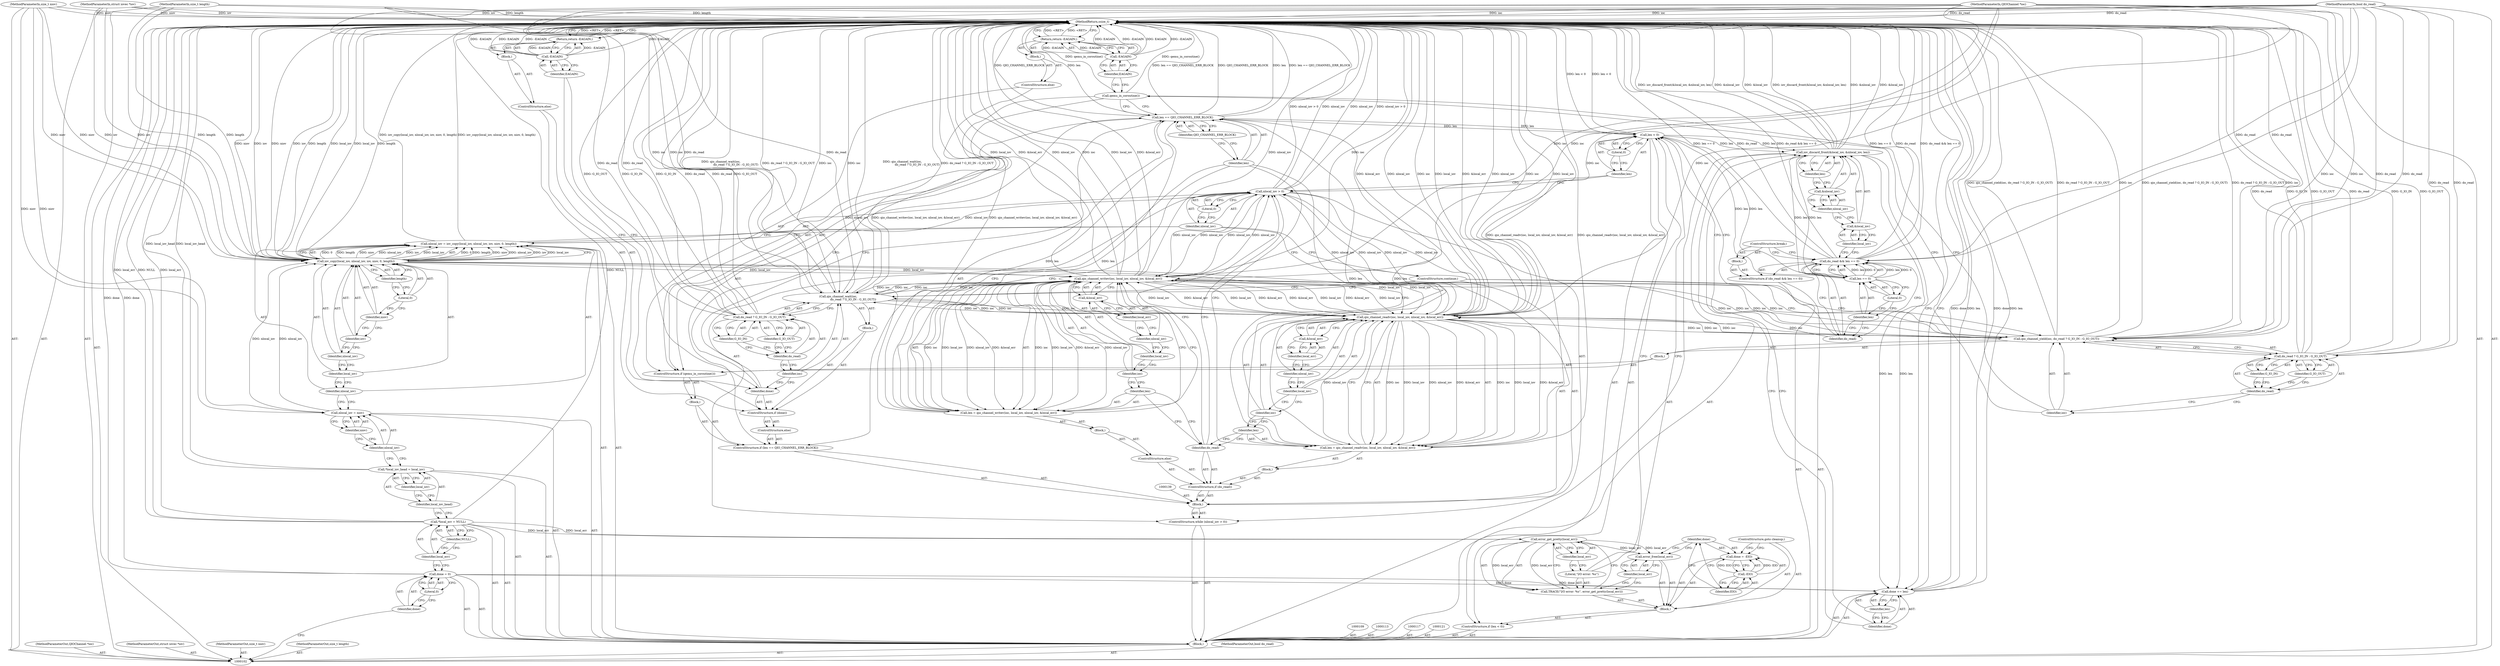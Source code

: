 digraph "0_qemu_ff82911cd3f69f028f2537825c9720ff78bc3f19_1" {
"1000229" [label="(MethodReturn,ssize_t)"];
"1000103" [label="(MethodParameterIn,QIOChannel *ioc)"];
"1000341" [label="(MethodParameterOut,QIOChannel *ioc)"];
"1000118" [label="(Call,*local_iov_head = local_iov)"];
"1000119" [label="(Identifier,local_iov_head)"];
"1000120" [label="(Identifier,local_iov)"];
"1000122" [label="(Call,nlocal_iov = niov)"];
"1000123" [label="(Identifier,nlocal_iov)"];
"1000124" [label="(Identifier,niov)"];
"1000127" [label="(Call,iov_copy(local_iov, nlocal_iov, iov, niov, 0, length))"];
"1000128" [label="(Identifier,local_iov)"];
"1000129" [label="(Identifier,nlocal_iov)"];
"1000125" [label="(Call,nlocal_iov = iov_copy(local_iov, nlocal_iov, iov, niov, 0, length))"];
"1000126" [label="(Identifier,nlocal_iov)"];
"1000130" [label="(Identifier,iov)"];
"1000131" [label="(Identifier,niov)"];
"1000132" [label="(Literal,0)"];
"1000133" [label="(Identifier,length)"];
"1000135" [label="(Call,nlocal_iov > 0)"];
"1000136" [label="(Identifier,nlocal_iov)"];
"1000137" [label="(Literal,0)"];
"1000134" [label="(ControlStructure,while (nlocal_iov > 0))"];
"1000138" [label="(Block,)"];
"1000141" [label="(Identifier,do_read)"];
"1000142" [label="(Block,)"];
"1000140" [label="(ControlStructure,if (do_read))"];
"1000143" [label="(Call,len = qio_channel_readv(ioc, local_iov, nlocal_iov, &local_err))"];
"1000144" [label="(Identifier,len)"];
"1000145" [label="(Call,qio_channel_readv(ioc, local_iov, nlocal_iov, &local_err))"];
"1000146" [label="(Identifier,ioc)"];
"1000147" [label="(Identifier,local_iov)"];
"1000148" [label="(Identifier,nlocal_iov)"];
"1000149" [label="(Call,&local_err)"];
"1000150" [label="(Identifier,local_err)"];
"1000151" [label="(ControlStructure,else)"];
"1000152" [label="(Block,)"];
"1000104" [label="(MethodParameterIn,struct iovec *iov)"];
"1000342" [label="(MethodParameterOut,struct iovec *iov)"];
"1000153" [label="(Call,len = qio_channel_writev(ioc, local_iov, nlocal_iov, &local_err))"];
"1000154" [label="(Identifier,len)"];
"1000155" [label="(Call,qio_channel_writev(ioc, local_iov, nlocal_iov, &local_err))"];
"1000156" [label="(Identifier,ioc)"];
"1000157" [label="(Identifier,local_iov)"];
"1000158" [label="(Identifier,nlocal_iov)"];
"1000159" [label="(Call,&local_err)"];
"1000160" [label="(Identifier,local_err)"];
"1000162" [label="(Call,len == QIO_CHANNEL_ERR_BLOCK)"];
"1000163" [label="(Identifier,len)"];
"1000164" [label="(Identifier,QIO_CHANNEL_ERR_BLOCK)"];
"1000165" [label="(Block,)"];
"1000161" [label="(ControlStructure,if (len == QIO_CHANNEL_ERR_BLOCK))"];
"1000166" [label="(ControlStructure,if (qemu_in_coroutine()))"];
"1000167" [label="(Call,qemu_in_coroutine())"];
"1000168" [label="(Block,)"];
"1000169" [label="(Call,qio_channel_yield(ioc, do_read ? G_IO_IN : G_IO_OUT))"];
"1000170" [label="(Identifier,ioc)"];
"1000171" [label="(Call,do_read ? G_IO_IN : G_IO_OUT)"];
"1000172" [label="(Identifier,do_read)"];
"1000173" [label="(Identifier,G_IO_IN)"];
"1000174" [label="(Identifier,G_IO_OUT)"];
"1000175" [label="(ControlStructure,else)"];
"1000176" [label="(Block,)"];
"1000177" [label="(Return,return -EAGAIN;)"];
"1000178" [label="(Call,-EAGAIN)"];
"1000179" [label="(Identifier,EAGAIN)"];
"1000180" [label="(ControlStructure,else)"];
"1000181" [label="(ControlStructure,if (done))"];
"1000182" [label="(Identifier,done)"];
"1000183" [label="(Block,)"];
"1000105" [label="(MethodParameterIn,size_t niov)"];
"1000343" [label="(MethodParameterOut,size_t niov)"];
"1000184" [label="(Call,qio_channel_wait(ioc,\n                                 do_read ? G_IO_IN : G_IO_OUT))"];
"1000185" [label="(Identifier,ioc)"];
"1000186" [label="(Call,do_read ? G_IO_IN : G_IO_OUT)"];
"1000187" [label="(Identifier,do_read)"];
"1000188" [label="(Identifier,G_IO_IN)"];
"1000189" [label="(Identifier,G_IO_OUT)"];
"1000190" [label="(ControlStructure,else)"];
"1000191" [label="(Block,)"];
"1000192" [label="(Return,return -EAGAIN;)"];
"1000193" [label="(Call,-EAGAIN)"];
"1000194" [label="(Identifier,EAGAIN)"];
"1000195" [label="(ControlStructure,continue;)"];
"1000197" [label="(Call,len < 0)"];
"1000198" [label="(Identifier,len)"];
"1000199" [label="(Literal,0)"];
"1000200" [label="(Block,)"];
"1000196" [label="(ControlStructure,if (len < 0))"];
"1000201" [label="(Call,TRACE(\"I/O error: %s\", error_get_pretty(local_err)))"];
"1000202" [label="(Literal,\"I/O error: %s\")"];
"1000203" [label="(Call,error_get_pretty(local_err))"];
"1000204" [label="(Identifier,local_err)"];
"1000205" [label="(Call,error_free(local_err))"];
"1000206" [label="(Identifier,local_err)"];
"1000106" [label="(MethodParameterIn,size_t length)"];
"1000344" [label="(MethodParameterOut,size_t length)"];
"1000207" [label="(Call,done = -EIO)"];
"1000208" [label="(Identifier,done)"];
"1000209" [label="(Call,-EIO)"];
"1000210" [label="(Identifier,EIO)"];
"1000211" [label="(ControlStructure,goto cleanup;)"];
"1000213" [label="(Call,do_read && len == 0)"];
"1000214" [label="(Identifier,do_read)"];
"1000215" [label="(Call,len == 0)"];
"1000216" [label="(Identifier,len)"];
"1000217" [label="(Literal,0)"];
"1000218" [label="(Block,)"];
"1000212" [label="(ControlStructure,if (do_read && len == 0))"];
"1000219" [label="(ControlStructure,break;)"];
"1000221" [label="(Call,&local_iov)"];
"1000222" [label="(Identifier,local_iov)"];
"1000223" [label="(Call,&nlocal_iov)"];
"1000224" [label="(Identifier,nlocal_iov)"];
"1000225" [label="(Identifier,len)"];
"1000220" [label="(Call,iov_discard_front(&local_iov, &nlocal_iov, len))"];
"1000107" [label="(MethodParameterIn,bool do_read)"];
"1000345" [label="(MethodParameterOut,bool do_read)"];
"1000228" [label="(Identifier,len)"];
"1000226" [label="(Call,done += len)"];
"1000227" [label="(Identifier,done)"];
"1000108" [label="(Block,)"];
"1000110" [label="(Call,done = 0)"];
"1000111" [label="(Identifier,done)"];
"1000112" [label="(Literal,0)"];
"1000114" [label="(Call,*local_err = NULL)"];
"1000115" [label="(Identifier,local_err)"];
"1000116" [label="(Identifier,NULL)"];
"1000229" -> "1000102"  [label="AST: "];
"1000229" -> "1000177"  [label="CFG: "];
"1000229" -> "1000192"  [label="CFG: "];
"1000229" -> "1000226"  [label="CFG: "];
"1000220" -> "1000229"  [label="DDG: &nlocal_iov"];
"1000220" -> "1000229"  [label="DDG: &local_iov"];
"1000220" -> "1000229"  [label="DDG: iov_discard_front(&local_iov, &nlocal_iov, len)"];
"1000184" -> "1000229"  [label="DDG: ioc"];
"1000184" -> "1000229"  [label="DDG: qio_channel_wait(ioc,\n                                 do_read ? G_IO_IN : G_IO_OUT)"];
"1000184" -> "1000229"  [label="DDG: do_read ? G_IO_IN : G_IO_OUT"];
"1000107" -> "1000229"  [label="DDG: do_read"];
"1000169" -> "1000229"  [label="DDG: qio_channel_yield(ioc, do_read ? G_IO_IN : G_IO_OUT)"];
"1000169" -> "1000229"  [label="DDG: do_read ? G_IO_IN : G_IO_OUT"];
"1000169" -> "1000229"  [label="DDG: ioc"];
"1000155" -> "1000229"  [label="DDG: local_iov"];
"1000155" -> "1000229"  [label="DDG: &local_err"];
"1000155" -> "1000229"  [label="DDG: nlocal_iov"];
"1000155" -> "1000229"  [label="DDG: ioc"];
"1000114" -> "1000229"  [label="DDG: local_err"];
"1000114" -> "1000229"  [label="DDG: NULL"];
"1000127" -> "1000229"  [label="DDG: length"];
"1000127" -> "1000229"  [label="DDG: niov"];
"1000127" -> "1000229"  [label="DDG: iov"];
"1000127" -> "1000229"  [label="DDG: local_iov"];
"1000197" -> "1000229"  [label="DDG: len < 0"];
"1000118" -> "1000229"  [label="DDG: local_iov_head"];
"1000186" -> "1000229"  [label="DDG: G_IO_IN"];
"1000186" -> "1000229"  [label="DDG: do_read"];
"1000186" -> "1000229"  [label="DDG: G_IO_OUT"];
"1000178" -> "1000229"  [label="DDG: -EAGAIN"];
"1000178" -> "1000229"  [label="DDG: EAGAIN"];
"1000162" -> "1000229"  [label="DDG: QIO_CHANNEL_ERR_BLOCK"];
"1000162" -> "1000229"  [label="DDG: len"];
"1000162" -> "1000229"  [label="DDG: len == QIO_CHANNEL_ERR_BLOCK"];
"1000171" -> "1000229"  [label="DDG: do_read"];
"1000171" -> "1000229"  [label="DDG: G_IO_IN"];
"1000171" -> "1000229"  [label="DDG: G_IO_OUT"];
"1000193" -> "1000229"  [label="DDG: EAGAIN"];
"1000193" -> "1000229"  [label="DDG: -EAGAIN"];
"1000226" -> "1000229"  [label="DDG: done"];
"1000226" -> "1000229"  [label="DDG: len"];
"1000104" -> "1000229"  [label="DDG: iov"];
"1000105" -> "1000229"  [label="DDG: niov"];
"1000213" -> "1000229"  [label="DDG: do_read"];
"1000213" -> "1000229"  [label="DDG: do_read && len == 0"];
"1000213" -> "1000229"  [label="DDG: len == 0"];
"1000153" -> "1000229"  [label="DDG: qio_channel_writev(ioc, local_iov, nlocal_iov, &local_err)"];
"1000167" -> "1000229"  [label="DDG: qemu_in_coroutine()"];
"1000103" -> "1000229"  [label="DDG: ioc"];
"1000145" -> "1000229"  [label="DDG: &local_err"];
"1000145" -> "1000229"  [label="DDG: nlocal_iov"];
"1000145" -> "1000229"  [label="DDG: ioc"];
"1000145" -> "1000229"  [label="DDG: local_iov"];
"1000125" -> "1000229"  [label="DDG: iov_copy(local_iov, nlocal_iov, iov, niov, 0, length)"];
"1000135" -> "1000229"  [label="DDG: nlocal_iov > 0"];
"1000135" -> "1000229"  [label="DDG: nlocal_iov"];
"1000143" -> "1000229"  [label="DDG: qio_channel_readv(ioc, local_iov, nlocal_iov, &local_err)"];
"1000110" -> "1000229"  [label="DDG: done"];
"1000106" -> "1000229"  [label="DDG: length"];
"1000177" -> "1000229"  [label="DDG: <RET>"];
"1000192" -> "1000229"  [label="DDG: <RET>"];
"1000103" -> "1000102"  [label="AST: "];
"1000103" -> "1000229"  [label="DDG: ioc"];
"1000103" -> "1000145"  [label="DDG: ioc"];
"1000103" -> "1000155"  [label="DDG: ioc"];
"1000103" -> "1000169"  [label="DDG: ioc"];
"1000103" -> "1000184"  [label="DDG: ioc"];
"1000341" -> "1000102"  [label="AST: "];
"1000118" -> "1000108"  [label="AST: "];
"1000118" -> "1000120"  [label="CFG: "];
"1000119" -> "1000118"  [label="AST: "];
"1000120" -> "1000118"  [label="AST: "];
"1000123" -> "1000118"  [label="CFG: "];
"1000118" -> "1000229"  [label="DDG: local_iov_head"];
"1000119" -> "1000118"  [label="AST: "];
"1000119" -> "1000114"  [label="CFG: "];
"1000120" -> "1000119"  [label="CFG: "];
"1000120" -> "1000118"  [label="AST: "];
"1000120" -> "1000119"  [label="CFG: "];
"1000118" -> "1000120"  [label="CFG: "];
"1000122" -> "1000108"  [label="AST: "];
"1000122" -> "1000124"  [label="CFG: "];
"1000123" -> "1000122"  [label="AST: "];
"1000124" -> "1000122"  [label="AST: "];
"1000126" -> "1000122"  [label="CFG: "];
"1000105" -> "1000122"  [label="DDG: niov"];
"1000122" -> "1000127"  [label="DDG: nlocal_iov"];
"1000123" -> "1000122"  [label="AST: "];
"1000123" -> "1000118"  [label="CFG: "];
"1000124" -> "1000123"  [label="CFG: "];
"1000124" -> "1000122"  [label="AST: "];
"1000124" -> "1000123"  [label="CFG: "];
"1000122" -> "1000124"  [label="CFG: "];
"1000127" -> "1000125"  [label="AST: "];
"1000127" -> "1000133"  [label="CFG: "];
"1000128" -> "1000127"  [label="AST: "];
"1000129" -> "1000127"  [label="AST: "];
"1000130" -> "1000127"  [label="AST: "];
"1000131" -> "1000127"  [label="AST: "];
"1000132" -> "1000127"  [label="AST: "];
"1000133" -> "1000127"  [label="AST: "];
"1000125" -> "1000127"  [label="CFG: "];
"1000127" -> "1000229"  [label="DDG: length"];
"1000127" -> "1000229"  [label="DDG: niov"];
"1000127" -> "1000229"  [label="DDG: iov"];
"1000127" -> "1000229"  [label="DDG: local_iov"];
"1000127" -> "1000125"  [label="DDG: 0"];
"1000127" -> "1000125"  [label="DDG: length"];
"1000127" -> "1000125"  [label="DDG: niov"];
"1000127" -> "1000125"  [label="DDG: nlocal_iov"];
"1000127" -> "1000125"  [label="DDG: iov"];
"1000127" -> "1000125"  [label="DDG: local_iov"];
"1000122" -> "1000127"  [label="DDG: nlocal_iov"];
"1000104" -> "1000127"  [label="DDG: iov"];
"1000105" -> "1000127"  [label="DDG: niov"];
"1000106" -> "1000127"  [label="DDG: length"];
"1000127" -> "1000145"  [label="DDG: local_iov"];
"1000127" -> "1000155"  [label="DDG: local_iov"];
"1000128" -> "1000127"  [label="AST: "];
"1000128" -> "1000126"  [label="CFG: "];
"1000129" -> "1000128"  [label="CFG: "];
"1000129" -> "1000127"  [label="AST: "];
"1000129" -> "1000128"  [label="CFG: "];
"1000130" -> "1000129"  [label="CFG: "];
"1000125" -> "1000108"  [label="AST: "];
"1000125" -> "1000127"  [label="CFG: "];
"1000126" -> "1000125"  [label="AST: "];
"1000127" -> "1000125"  [label="AST: "];
"1000136" -> "1000125"  [label="CFG: "];
"1000125" -> "1000229"  [label="DDG: iov_copy(local_iov, nlocal_iov, iov, niov, 0, length)"];
"1000127" -> "1000125"  [label="DDG: 0"];
"1000127" -> "1000125"  [label="DDG: length"];
"1000127" -> "1000125"  [label="DDG: niov"];
"1000127" -> "1000125"  [label="DDG: nlocal_iov"];
"1000127" -> "1000125"  [label="DDG: iov"];
"1000127" -> "1000125"  [label="DDG: local_iov"];
"1000125" -> "1000135"  [label="DDG: nlocal_iov"];
"1000126" -> "1000125"  [label="AST: "];
"1000126" -> "1000122"  [label="CFG: "];
"1000128" -> "1000126"  [label="CFG: "];
"1000130" -> "1000127"  [label="AST: "];
"1000130" -> "1000129"  [label="CFG: "];
"1000131" -> "1000130"  [label="CFG: "];
"1000131" -> "1000127"  [label="AST: "];
"1000131" -> "1000130"  [label="CFG: "];
"1000132" -> "1000131"  [label="CFG: "];
"1000132" -> "1000127"  [label="AST: "];
"1000132" -> "1000131"  [label="CFG: "];
"1000133" -> "1000132"  [label="CFG: "];
"1000133" -> "1000127"  [label="AST: "];
"1000133" -> "1000132"  [label="CFG: "];
"1000127" -> "1000133"  [label="CFG: "];
"1000135" -> "1000134"  [label="AST: "];
"1000135" -> "1000137"  [label="CFG: "];
"1000136" -> "1000135"  [label="AST: "];
"1000137" -> "1000135"  [label="AST: "];
"1000141" -> "1000135"  [label="CFG: "];
"1000198" -> "1000135"  [label="CFG: "];
"1000135" -> "1000229"  [label="DDG: nlocal_iov > 0"];
"1000135" -> "1000229"  [label="DDG: nlocal_iov"];
"1000125" -> "1000135"  [label="DDG: nlocal_iov"];
"1000155" -> "1000135"  [label="DDG: nlocal_iov"];
"1000145" -> "1000135"  [label="DDG: nlocal_iov"];
"1000135" -> "1000145"  [label="DDG: nlocal_iov"];
"1000135" -> "1000155"  [label="DDG: nlocal_iov"];
"1000136" -> "1000135"  [label="AST: "];
"1000136" -> "1000195"  [label="CFG: "];
"1000136" -> "1000125"  [label="CFG: "];
"1000137" -> "1000136"  [label="CFG: "];
"1000137" -> "1000135"  [label="AST: "];
"1000137" -> "1000136"  [label="CFG: "];
"1000135" -> "1000137"  [label="CFG: "];
"1000134" -> "1000108"  [label="AST: "];
"1000135" -> "1000134"  [label="AST: "];
"1000138" -> "1000134"  [label="AST: "];
"1000138" -> "1000134"  [label="AST: "];
"1000139" -> "1000138"  [label="AST: "];
"1000140" -> "1000138"  [label="AST: "];
"1000161" -> "1000138"  [label="AST: "];
"1000195" -> "1000138"  [label="AST: "];
"1000141" -> "1000140"  [label="AST: "];
"1000141" -> "1000135"  [label="CFG: "];
"1000144" -> "1000141"  [label="CFG: "];
"1000154" -> "1000141"  [label="CFG: "];
"1000142" -> "1000140"  [label="AST: "];
"1000143" -> "1000142"  [label="AST: "];
"1000140" -> "1000138"  [label="AST: "];
"1000141" -> "1000140"  [label="AST: "];
"1000142" -> "1000140"  [label="AST: "];
"1000151" -> "1000140"  [label="AST: "];
"1000143" -> "1000142"  [label="AST: "];
"1000143" -> "1000145"  [label="CFG: "];
"1000144" -> "1000143"  [label="AST: "];
"1000145" -> "1000143"  [label="AST: "];
"1000163" -> "1000143"  [label="CFG: "];
"1000143" -> "1000229"  [label="DDG: qio_channel_readv(ioc, local_iov, nlocal_iov, &local_err)"];
"1000145" -> "1000143"  [label="DDG: ioc"];
"1000145" -> "1000143"  [label="DDG: local_iov"];
"1000145" -> "1000143"  [label="DDG: nlocal_iov"];
"1000145" -> "1000143"  [label="DDG: &local_err"];
"1000143" -> "1000162"  [label="DDG: len"];
"1000144" -> "1000143"  [label="AST: "];
"1000144" -> "1000141"  [label="CFG: "];
"1000146" -> "1000144"  [label="CFG: "];
"1000145" -> "1000143"  [label="AST: "];
"1000145" -> "1000149"  [label="CFG: "];
"1000146" -> "1000145"  [label="AST: "];
"1000147" -> "1000145"  [label="AST: "];
"1000148" -> "1000145"  [label="AST: "];
"1000149" -> "1000145"  [label="AST: "];
"1000143" -> "1000145"  [label="CFG: "];
"1000145" -> "1000229"  [label="DDG: &local_err"];
"1000145" -> "1000229"  [label="DDG: nlocal_iov"];
"1000145" -> "1000229"  [label="DDG: ioc"];
"1000145" -> "1000229"  [label="DDG: local_iov"];
"1000145" -> "1000135"  [label="DDG: nlocal_iov"];
"1000145" -> "1000143"  [label="DDG: ioc"];
"1000145" -> "1000143"  [label="DDG: local_iov"];
"1000145" -> "1000143"  [label="DDG: nlocal_iov"];
"1000145" -> "1000143"  [label="DDG: &local_err"];
"1000184" -> "1000145"  [label="DDG: ioc"];
"1000169" -> "1000145"  [label="DDG: ioc"];
"1000103" -> "1000145"  [label="DDG: ioc"];
"1000155" -> "1000145"  [label="DDG: local_iov"];
"1000155" -> "1000145"  [label="DDG: &local_err"];
"1000127" -> "1000145"  [label="DDG: local_iov"];
"1000135" -> "1000145"  [label="DDG: nlocal_iov"];
"1000145" -> "1000155"  [label="DDG: local_iov"];
"1000145" -> "1000155"  [label="DDG: &local_err"];
"1000145" -> "1000169"  [label="DDG: ioc"];
"1000145" -> "1000184"  [label="DDG: ioc"];
"1000146" -> "1000145"  [label="AST: "];
"1000146" -> "1000144"  [label="CFG: "];
"1000147" -> "1000146"  [label="CFG: "];
"1000147" -> "1000145"  [label="AST: "];
"1000147" -> "1000146"  [label="CFG: "];
"1000148" -> "1000147"  [label="CFG: "];
"1000148" -> "1000145"  [label="AST: "];
"1000148" -> "1000147"  [label="CFG: "];
"1000150" -> "1000148"  [label="CFG: "];
"1000149" -> "1000145"  [label="AST: "];
"1000149" -> "1000150"  [label="CFG: "];
"1000150" -> "1000149"  [label="AST: "];
"1000145" -> "1000149"  [label="CFG: "];
"1000150" -> "1000149"  [label="AST: "];
"1000150" -> "1000148"  [label="CFG: "];
"1000149" -> "1000150"  [label="CFG: "];
"1000151" -> "1000140"  [label="AST: "];
"1000152" -> "1000151"  [label="AST: "];
"1000152" -> "1000151"  [label="AST: "];
"1000153" -> "1000152"  [label="AST: "];
"1000104" -> "1000102"  [label="AST: "];
"1000104" -> "1000229"  [label="DDG: iov"];
"1000104" -> "1000127"  [label="DDG: iov"];
"1000342" -> "1000102"  [label="AST: "];
"1000153" -> "1000152"  [label="AST: "];
"1000153" -> "1000155"  [label="CFG: "];
"1000154" -> "1000153"  [label="AST: "];
"1000155" -> "1000153"  [label="AST: "];
"1000163" -> "1000153"  [label="CFG: "];
"1000153" -> "1000229"  [label="DDG: qio_channel_writev(ioc, local_iov, nlocal_iov, &local_err)"];
"1000155" -> "1000153"  [label="DDG: ioc"];
"1000155" -> "1000153"  [label="DDG: local_iov"];
"1000155" -> "1000153"  [label="DDG: nlocal_iov"];
"1000155" -> "1000153"  [label="DDG: &local_err"];
"1000153" -> "1000162"  [label="DDG: len"];
"1000154" -> "1000153"  [label="AST: "];
"1000154" -> "1000141"  [label="CFG: "];
"1000156" -> "1000154"  [label="CFG: "];
"1000155" -> "1000153"  [label="AST: "];
"1000155" -> "1000159"  [label="CFG: "];
"1000156" -> "1000155"  [label="AST: "];
"1000157" -> "1000155"  [label="AST: "];
"1000158" -> "1000155"  [label="AST: "];
"1000159" -> "1000155"  [label="AST: "];
"1000153" -> "1000155"  [label="CFG: "];
"1000155" -> "1000229"  [label="DDG: local_iov"];
"1000155" -> "1000229"  [label="DDG: &local_err"];
"1000155" -> "1000229"  [label="DDG: nlocal_iov"];
"1000155" -> "1000229"  [label="DDG: ioc"];
"1000155" -> "1000135"  [label="DDG: nlocal_iov"];
"1000155" -> "1000145"  [label="DDG: local_iov"];
"1000155" -> "1000145"  [label="DDG: &local_err"];
"1000155" -> "1000153"  [label="DDG: ioc"];
"1000155" -> "1000153"  [label="DDG: local_iov"];
"1000155" -> "1000153"  [label="DDG: nlocal_iov"];
"1000155" -> "1000153"  [label="DDG: &local_err"];
"1000184" -> "1000155"  [label="DDG: ioc"];
"1000169" -> "1000155"  [label="DDG: ioc"];
"1000103" -> "1000155"  [label="DDG: ioc"];
"1000127" -> "1000155"  [label="DDG: local_iov"];
"1000145" -> "1000155"  [label="DDG: local_iov"];
"1000145" -> "1000155"  [label="DDG: &local_err"];
"1000135" -> "1000155"  [label="DDG: nlocal_iov"];
"1000155" -> "1000169"  [label="DDG: ioc"];
"1000155" -> "1000184"  [label="DDG: ioc"];
"1000156" -> "1000155"  [label="AST: "];
"1000156" -> "1000154"  [label="CFG: "];
"1000157" -> "1000156"  [label="CFG: "];
"1000157" -> "1000155"  [label="AST: "];
"1000157" -> "1000156"  [label="CFG: "];
"1000158" -> "1000157"  [label="CFG: "];
"1000158" -> "1000155"  [label="AST: "];
"1000158" -> "1000157"  [label="CFG: "];
"1000160" -> "1000158"  [label="CFG: "];
"1000159" -> "1000155"  [label="AST: "];
"1000159" -> "1000160"  [label="CFG: "];
"1000160" -> "1000159"  [label="AST: "];
"1000155" -> "1000159"  [label="CFG: "];
"1000160" -> "1000159"  [label="AST: "];
"1000160" -> "1000158"  [label="CFG: "];
"1000159" -> "1000160"  [label="CFG: "];
"1000162" -> "1000161"  [label="AST: "];
"1000162" -> "1000164"  [label="CFG: "];
"1000163" -> "1000162"  [label="AST: "];
"1000164" -> "1000162"  [label="AST: "];
"1000167" -> "1000162"  [label="CFG: "];
"1000182" -> "1000162"  [label="CFG: "];
"1000162" -> "1000229"  [label="DDG: QIO_CHANNEL_ERR_BLOCK"];
"1000162" -> "1000229"  [label="DDG: len"];
"1000162" -> "1000229"  [label="DDG: len == QIO_CHANNEL_ERR_BLOCK"];
"1000143" -> "1000162"  [label="DDG: len"];
"1000153" -> "1000162"  [label="DDG: len"];
"1000162" -> "1000197"  [label="DDG: len"];
"1000163" -> "1000162"  [label="AST: "];
"1000163" -> "1000143"  [label="CFG: "];
"1000163" -> "1000153"  [label="CFG: "];
"1000164" -> "1000163"  [label="CFG: "];
"1000164" -> "1000162"  [label="AST: "];
"1000164" -> "1000163"  [label="CFG: "];
"1000162" -> "1000164"  [label="CFG: "];
"1000165" -> "1000161"  [label="AST: "];
"1000166" -> "1000165"  [label="AST: "];
"1000161" -> "1000138"  [label="AST: "];
"1000162" -> "1000161"  [label="AST: "];
"1000165" -> "1000161"  [label="AST: "];
"1000180" -> "1000161"  [label="AST: "];
"1000166" -> "1000165"  [label="AST: "];
"1000167" -> "1000166"  [label="AST: "];
"1000168" -> "1000166"  [label="AST: "];
"1000175" -> "1000166"  [label="AST: "];
"1000167" -> "1000166"  [label="AST: "];
"1000167" -> "1000162"  [label="CFG: "];
"1000170" -> "1000167"  [label="CFG: "];
"1000179" -> "1000167"  [label="CFG: "];
"1000167" -> "1000229"  [label="DDG: qemu_in_coroutine()"];
"1000168" -> "1000166"  [label="AST: "];
"1000169" -> "1000168"  [label="AST: "];
"1000169" -> "1000168"  [label="AST: "];
"1000169" -> "1000171"  [label="CFG: "];
"1000170" -> "1000169"  [label="AST: "];
"1000171" -> "1000169"  [label="AST: "];
"1000195" -> "1000169"  [label="CFG: "];
"1000169" -> "1000229"  [label="DDG: qio_channel_yield(ioc, do_read ? G_IO_IN : G_IO_OUT)"];
"1000169" -> "1000229"  [label="DDG: do_read ? G_IO_IN : G_IO_OUT"];
"1000169" -> "1000229"  [label="DDG: ioc"];
"1000169" -> "1000145"  [label="DDG: ioc"];
"1000169" -> "1000155"  [label="DDG: ioc"];
"1000155" -> "1000169"  [label="DDG: ioc"];
"1000145" -> "1000169"  [label="DDG: ioc"];
"1000103" -> "1000169"  [label="DDG: ioc"];
"1000107" -> "1000169"  [label="DDG: do_read"];
"1000170" -> "1000169"  [label="AST: "];
"1000170" -> "1000167"  [label="CFG: "];
"1000172" -> "1000170"  [label="CFG: "];
"1000171" -> "1000169"  [label="AST: "];
"1000171" -> "1000173"  [label="CFG: "];
"1000171" -> "1000174"  [label="CFG: "];
"1000172" -> "1000171"  [label="AST: "];
"1000173" -> "1000171"  [label="AST: "];
"1000174" -> "1000171"  [label="AST: "];
"1000169" -> "1000171"  [label="CFG: "];
"1000171" -> "1000229"  [label="DDG: do_read"];
"1000171" -> "1000229"  [label="DDG: G_IO_IN"];
"1000171" -> "1000229"  [label="DDG: G_IO_OUT"];
"1000107" -> "1000171"  [label="DDG: do_read"];
"1000172" -> "1000171"  [label="AST: "];
"1000172" -> "1000170"  [label="CFG: "];
"1000173" -> "1000172"  [label="CFG: "];
"1000174" -> "1000172"  [label="CFG: "];
"1000173" -> "1000171"  [label="AST: "];
"1000173" -> "1000172"  [label="CFG: "];
"1000171" -> "1000173"  [label="CFG: "];
"1000174" -> "1000171"  [label="AST: "];
"1000174" -> "1000172"  [label="CFG: "];
"1000171" -> "1000174"  [label="CFG: "];
"1000175" -> "1000166"  [label="AST: "];
"1000176" -> "1000175"  [label="AST: "];
"1000176" -> "1000175"  [label="AST: "];
"1000177" -> "1000176"  [label="AST: "];
"1000177" -> "1000176"  [label="AST: "];
"1000177" -> "1000178"  [label="CFG: "];
"1000178" -> "1000177"  [label="AST: "];
"1000229" -> "1000177"  [label="CFG: "];
"1000177" -> "1000229"  [label="DDG: <RET>"];
"1000178" -> "1000177"  [label="DDG: -EAGAIN"];
"1000178" -> "1000177"  [label="AST: "];
"1000178" -> "1000179"  [label="CFG: "];
"1000179" -> "1000178"  [label="AST: "];
"1000177" -> "1000178"  [label="CFG: "];
"1000178" -> "1000229"  [label="DDG: -EAGAIN"];
"1000178" -> "1000229"  [label="DDG: EAGAIN"];
"1000178" -> "1000177"  [label="DDG: -EAGAIN"];
"1000179" -> "1000178"  [label="AST: "];
"1000179" -> "1000167"  [label="CFG: "];
"1000178" -> "1000179"  [label="CFG: "];
"1000180" -> "1000161"  [label="AST: "];
"1000181" -> "1000180"  [label="AST: "];
"1000181" -> "1000180"  [label="AST: "];
"1000182" -> "1000181"  [label="AST: "];
"1000183" -> "1000181"  [label="AST: "];
"1000190" -> "1000181"  [label="AST: "];
"1000182" -> "1000181"  [label="AST: "];
"1000182" -> "1000162"  [label="CFG: "];
"1000185" -> "1000182"  [label="CFG: "];
"1000194" -> "1000182"  [label="CFG: "];
"1000183" -> "1000181"  [label="AST: "];
"1000184" -> "1000183"  [label="AST: "];
"1000105" -> "1000102"  [label="AST: "];
"1000105" -> "1000229"  [label="DDG: niov"];
"1000105" -> "1000122"  [label="DDG: niov"];
"1000105" -> "1000127"  [label="DDG: niov"];
"1000343" -> "1000102"  [label="AST: "];
"1000184" -> "1000183"  [label="AST: "];
"1000184" -> "1000186"  [label="CFG: "];
"1000185" -> "1000184"  [label="AST: "];
"1000186" -> "1000184"  [label="AST: "];
"1000195" -> "1000184"  [label="CFG: "];
"1000184" -> "1000229"  [label="DDG: ioc"];
"1000184" -> "1000229"  [label="DDG: qio_channel_wait(ioc,\n                                 do_read ? G_IO_IN : G_IO_OUT)"];
"1000184" -> "1000229"  [label="DDG: do_read ? G_IO_IN : G_IO_OUT"];
"1000184" -> "1000145"  [label="DDG: ioc"];
"1000184" -> "1000155"  [label="DDG: ioc"];
"1000155" -> "1000184"  [label="DDG: ioc"];
"1000145" -> "1000184"  [label="DDG: ioc"];
"1000103" -> "1000184"  [label="DDG: ioc"];
"1000107" -> "1000184"  [label="DDG: do_read"];
"1000185" -> "1000184"  [label="AST: "];
"1000185" -> "1000182"  [label="CFG: "];
"1000187" -> "1000185"  [label="CFG: "];
"1000186" -> "1000184"  [label="AST: "];
"1000186" -> "1000188"  [label="CFG: "];
"1000186" -> "1000189"  [label="CFG: "];
"1000187" -> "1000186"  [label="AST: "];
"1000188" -> "1000186"  [label="AST: "];
"1000189" -> "1000186"  [label="AST: "];
"1000184" -> "1000186"  [label="CFG: "];
"1000186" -> "1000229"  [label="DDG: G_IO_IN"];
"1000186" -> "1000229"  [label="DDG: do_read"];
"1000186" -> "1000229"  [label="DDG: G_IO_OUT"];
"1000107" -> "1000186"  [label="DDG: do_read"];
"1000187" -> "1000186"  [label="AST: "];
"1000187" -> "1000185"  [label="CFG: "];
"1000188" -> "1000187"  [label="CFG: "];
"1000189" -> "1000187"  [label="CFG: "];
"1000188" -> "1000186"  [label="AST: "];
"1000188" -> "1000187"  [label="CFG: "];
"1000186" -> "1000188"  [label="CFG: "];
"1000189" -> "1000186"  [label="AST: "];
"1000189" -> "1000187"  [label="CFG: "];
"1000186" -> "1000189"  [label="CFG: "];
"1000190" -> "1000181"  [label="AST: "];
"1000191" -> "1000190"  [label="AST: "];
"1000191" -> "1000190"  [label="AST: "];
"1000192" -> "1000191"  [label="AST: "];
"1000192" -> "1000191"  [label="AST: "];
"1000192" -> "1000193"  [label="CFG: "];
"1000193" -> "1000192"  [label="AST: "];
"1000229" -> "1000192"  [label="CFG: "];
"1000192" -> "1000229"  [label="DDG: <RET>"];
"1000193" -> "1000192"  [label="DDG: -EAGAIN"];
"1000193" -> "1000192"  [label="AST: "];
"1000193" -> "1000194"  [label="CFG: "];
"1000194" -> "1000193"  [label="AST: "];
"1000192" -> "1000193"  [label="CFG: "];
"1000193" -> "1000229"  [label="DDG: EAGAIN"];
"1000193" -> "1000229"  [label="DDG: -EAGAIN"];
"1000193" -> "1000192"  [label="DDG: -EAGAIN"];
"1000194" -> "1000193"  [label="AST: "];
"1000194" -> "1000182"  [label="CFG: "];
"1000193" -> "1000194"  [label="CFG: "];
"1000195" -> "1000138"  [label="AST: "];
"1000195" -> "1000169"  [label="CFG: "];
"1000195" -> "1000184"  [label="CFG: "];
"1000136" -> "1000195"  [label="CFG: "];
"1000197" -> "1000196"  [label="AST: "];
"1000197" -> "1000199"  [label="CFG: "];
"1000198" -> "1000197"  [label="AST: "];
"1000199" -> "1000197"  [label="AST: "];
"1000202" -> "1000197"  [label="CFG: "];
"1000214" -> "1000197"  [label="CFG: "];
"1000197" -> "1000229"  [label="DDG: len < 0"];
"1000162" -> "1000197"  [label="DDG: len"];
"1000197" -> "1000215"  [label="DDG: len"];
"1000197" -> "1000220"  [label="DDG: len"];
"1000198" -> "1000197"  [label="AST: "];
"1000198" -> "1000135"  [label="CFG: "];
"1000199" -> "1000198"  [label="CFG: "];
"1000199" -> "1000197"  [label="AST: "];
"1000199" -> "1000198"  [label="CFG: "];
"1000197" -> "1000199"  [label="CFG: "];
"1000200" -> "1000196"  [label="AST: "];
"1000201" -> "1000200"  [label="AST: "];
"1000205" -> "1000200"  [label="AST: "];
"1000207" -> "1000200"  [label="AST: "];
"1000211" -> "1000200"  [label="AST: "];
"1000196" -> "1000108"  [label="AST: "];
"1000197" -> "1000196"  [label="AST: "];
"1000200" -> "1000196"  [label="AST: "];
"1000201" -> "1000200"  [label="AST: "];
"1000201" -> "1000203"  [label="CFG: "];
"1000202" -> "1000201"  [label="AST: "];
"1000203" -> "1000201"  [label="AST: "];
"1000206" -> "1000201"  [label="CFG: "];
"1000203" -> "1000201"  [label="DDG: local_err"];
"1000202" -> "1000201"  [label="AST: "];
"1000202" -> "1000197"  [label="CFG: "];
"1000204" -> "1000202"  [label="CFG: "];
"1000203" -> "1000201"  [label="AST: "];
"1000203" -> "1000204"  [label="CFG: "];
"1000204" -> "1000203"  [label="AST: "];
"1000201" -> "1000203"  [label="CFG: "];
"1000203" -> "1000201"  [label="DDG: local_err"];
"1000114" -> "1000203"  [label="DDG: local_err"];
"1000203" -> "1000205"  [label="DDG: local_err"];
"1000204" -> "1000203"  [label="AST: "];
"1000204" -> "1000202"  [label="CFG: "];
"1000203" -> "1000204"  [label="CFG: "];
"1000205" -> "1000200"  [label="AST: "];
"1000205" -> "1000206"  [label="CFG: "];
"1000206" -> "1000205"  [label="AST: "];
"1000208" -> "1000205"  [label="CFG: "];
"1000203" -> "1000205"  [label="DDG: local_err"];
"1000206" -> "1000205"  [label="AST: "];
"1000206" -> "1000201"  [label="CFG: "];
"1000205" -> "1000206"  [label="CFG: "];
"1000106" -> "1000102"  [label="AST: "];
"1000106" -> "1000229"  [label="DDG: length"];
"1000106" -> "1000127"  [label="DDG: length"];
"1000344" -> "1000102"  [label="AST: "];
"1000207" -> "1000200"  [label="AST: "];
"1000207" -> "1000209"  [label="CFG: "];
"1000208" -> "1000207"  [label="AST: "];
"1000209" -> "1000207"  [label="AST: "];
"1000211" -> "1000207"  [label="CFG: "];
"1000209" -> "1000207"  [label="DDG: EIO"];
"1000208" -> "1000207"  [label="AST: "];
"1000208" -> "1000205"  [label="CFG: "];
"1000210" -> "1000208"  [label="CFG: "];
"1000209" -> "1000207"  [label="AST: "];
"1000209" -> "1000210"  [label="CFG: "];
"1000210" -> "1000209"  [label="AST: "];
"1000207" -> "1000209"  [label="CFG: "];
"1000209" -> "1000207"  [label="DDG: EIO"];
"1000210" -> "1000209"  [label="AST: "];
"1000210" -> "1000208"  [label="CFG: "];
"1000209" -> "1000210"  [label="CFG: "];
"1000211" -> "1000200"  [label="AST: "];
"1000211" -> "1000207"  [label="CFG: "];
"1000213" -> "1000212"  [label="AST: "];
"1000213" -> "1000214"  [label="CFG: "];
"1000213" -> "1000215"  [label="CFG: "];
"1000214" -> "1000213"  [label="AST: "];
"1000215" -> "1000213"  [label="AST: "];
"1000219" -> "1000213"  [label="CFG: "];
"1000222" -> "1000213"  [label="CFG: "];
"1000213" -> "1000229"  [label="DDG: do_read"];
"1000213" -> "1000229"  [label="DDG: do_read && len == 0"];
"1000213" -> "1000229"  [label="DDG: len == 0"];
"1000107" -> "1000213"  [label="DDG: do_read"];
"1000215" -> "1000213"  [label="DDG: len"];
"1000215" -> "1000213"  [label="DDG: 0"];
"1000214" -> "1000213"  [label="AST: "];
"1000214" -> "1000197"  [label="CFG: "];
"1000216" -> "1000214"  [label="CFG: "];
"1000213" -> "1000214"  [label="CFG: "];
"1000215" -> "1000213"  [label="AST: "];
"1000215" -> "1000217"  [label="CFG: "];
"1000216" -> "1000215"  [label="AST: "];
"1000217" -> "1000215"  [label="AST: "];
"1000213" -> "1000215"  [label="CFG: "];
"1000215" -> "1000213"  [label="DDG: len"];
"1000215" -> "1000213"  [label="DDG: 0"];
"1000197" -> "1000215"  [label="DDG: len"];
"1000215" -> "1000220"  [label="DDG: len"];
"1000216" -> "1000215"  [label="AST: "];
"1000216" -> "1000214"  [label="CFG: "];
"1000217" -> "1000216"  [label="CFG: "];
"1000217" -> "1000215"  [label="AST: "];
"1000217" -> "1000216"  [label="CFG: "];
"1000215" -> "1000217"  [label="CFG: "];
"1000218" -> "1000212"  [label="AST: "];
"1000219" -> "1000218"  [label="AST: "];
"1000212" -> "1000108"  [label="AST: "];
"1000213" -> "1000212"  [label="AST: "];
"1000218" -> "1000212"  [label="AST: "];
"1000219" -> "1000218"  [label="AST: "];
"1000219" -> "1000213"  [label="CFG: "];
"1000221" -> "1000220"  [label="AST: "];
"1000221" -> "1000222"  [label="CFG: "];
"1000222" -> "1000221"  [label="AST: "];
"1000224" -> "1000221"  [label="CFG: "];
"1000222" -> "1000221"  [label="AST: "];
"1000222" -> "1000213"  [label="CFG: "];
"1000221" -> "1000222"  [label="CFG: "];
"1000223" -> "1000220"  [label="AST: "];
"1000223" -> "1000224"  [label="CFG: "];
"1000224" -> "1000223"  [label="AST: "];
"1000225" -> "1000223"  [label="CFG: "];
"1000224" -> "1000223"  [label="AST: "];
"1000224" -> "1000221"  [label="CFG: "];
"1000223" -> "1000224"  [label="CFG: "];
"1000225" -> "1000220"  [label="AST: "];
"1000225" -> "1000223"  [label="CFG: "];
"1000220" -> "1000225"  [label="CFG: "];
"1000220" -> "1000108"  [label="AST: "];
"1000220" -> "1000225"  [label="CFG: "];
"1000221" -> "1000220"  [label="AST: "];
"1000223" -> "1000220"  [label="AST: "];
"1000225" -> "1000220"  [label="AST: "];
"1000227" -> "1000220"  [label="CFG: "];
"1000220" -> "1000229"  [label="DDG: &nlocal_iov"];
"1000220" -> "1000229"  [label="DDG: &local_iov"];
"1000220" -> "1000229"  [label="DDG: iov_discard_front(&local_iov, &nlocal_iov, len)"];
"1000215" -> "1000220"  [label="DDG: len"];
"1000197" -> "1000220"  [label="DDG: len"];
"1000220" -> "1000226"  [label="DDG: len"];
"1000107" -> "1000102"  [label="AST: "];
"1000107" -> "1000229"  [label="DDG: do_read"];
"1000107" -> "1000169"  [label="DDG: do_read"];
"1000107" -> "1000171"  [label="DDG: do_read"];
"1000107" -> "1000184"  [label="DDG: do_read"];
"1000107" -> "1000186"  [label="DDG: do_read"];
"1000107" -> "1000213"  [label="DDG: do_read"];
"1000345" -> "1000102"  [label="AST: "];
"1000228" -> "1000226"  [label="AST: "];
"1000228" -> "1000227"  [label="CFG: "];
"1000226" -> "1000228"  [label="CFG: "];
"1000226" -> "1000108"  [label="AST: "];
"1000226" -> "1000228"  [label="CFG: "];
"1000227" -> "1000226"  [label="AST: "];
"1000228" -> "1000226"  [label="AST: "];
"1000229" -> "1000226"  [label="CFG: "];
"1000226" -> "1000229"  [label="DDG: done"];
"1000226" -> "1000229"  [label="DDG: len"];
"1000220" -> "1000226"  [label="DDG: len"];
"1000110" -> "1000226"  [label="DDG: done"];
"1000227" -> "1000226"  [label="AST: "];
"1000227" -> "1000220"  [label="CFG: "];
"1000228" -> "1000227"  [label="CFG: "];
"1000108" -> "1000102"  [label="AST: "];
"1000109" -> "1000108"  [label="AST: "];
"1000110" -> "1000108"  [label="AST: "];
"1000113" -> "1000108"  [label="AST: "];
"1000114" -> "1000108"  [label="AST: "];
"1000117" -> "1000108"  [label="AST: "];
"1000118" -> "1000108"  [label="AST: "];
"1000121" -> "1000108"  [label="AST: "];
"1000122" -> "1000108"  [label="AST: "];
"1000125" -> "1000108"  [label="AST: "];
"1000134" -> "1000108"  [label="AST: "];
"1000196" -> "1000108"  [label="AST: "];
"1000212" -> "1000108"  [label="AST: "];
"1000220" -> "1000108"  [label="AST: "];
"1000226" -> "1000108"  [label="AST: "];
"1000110" -> "1000108"  [label="AST: "];
"1000110" -> "1000112"  [label="CFG: "];
"1000111" -> "1000110"  [label="AST: "];
"1000112" -> "1000110"  [label="AST: "];
"1000115" -> "1000110"  [label="CFG: "];
"1000110" -> "1000229"  [label="DDG: done"];
"1000110" -> "1000226"  [label="DDG: done"];
"1000111" -> "1000110"  [label="AST: "];
"1000111" -> "1000102"  [label="CFG: "];
"1000112" -> "1000111"  [label="CFG: "];
"1000112" -> "1000110"  [label="AST: "];
"1000112" -> "1000111"  [label="CFG: "];
"1000110" -> "1000112"  [label="CFG: "];
"1000114" -> "1000108"  [label="AST: "];
"1000114" -> "1000116"  [label="CFG: "];
"1000115" -> "1000114"  [label="AST: "];
"1000116" -> "1000114"  [label="AST: "];
"1000119" -> "1000114"  [label="CFG: "];
"1000114" -> "1000229"  [label="DDG: local_err"];
"1000114" -> "1000229"  [label="DDG: NULL"];
"1000114" -> "1000203"  [label="DDG: local_err"];
"1000115" -> "1000114"  [label="AST: "];
"1000115" -> "1000110"  [label="CFG: "];
"1000116" -> "1000115"  [label="CFG: "];
"1000116" -> "1000114"  [label="AST: "];
"1000116" -> "1000115"  [label="CFG: "];
"1000114" -> "1000116"  [label="CFG: "];
}
